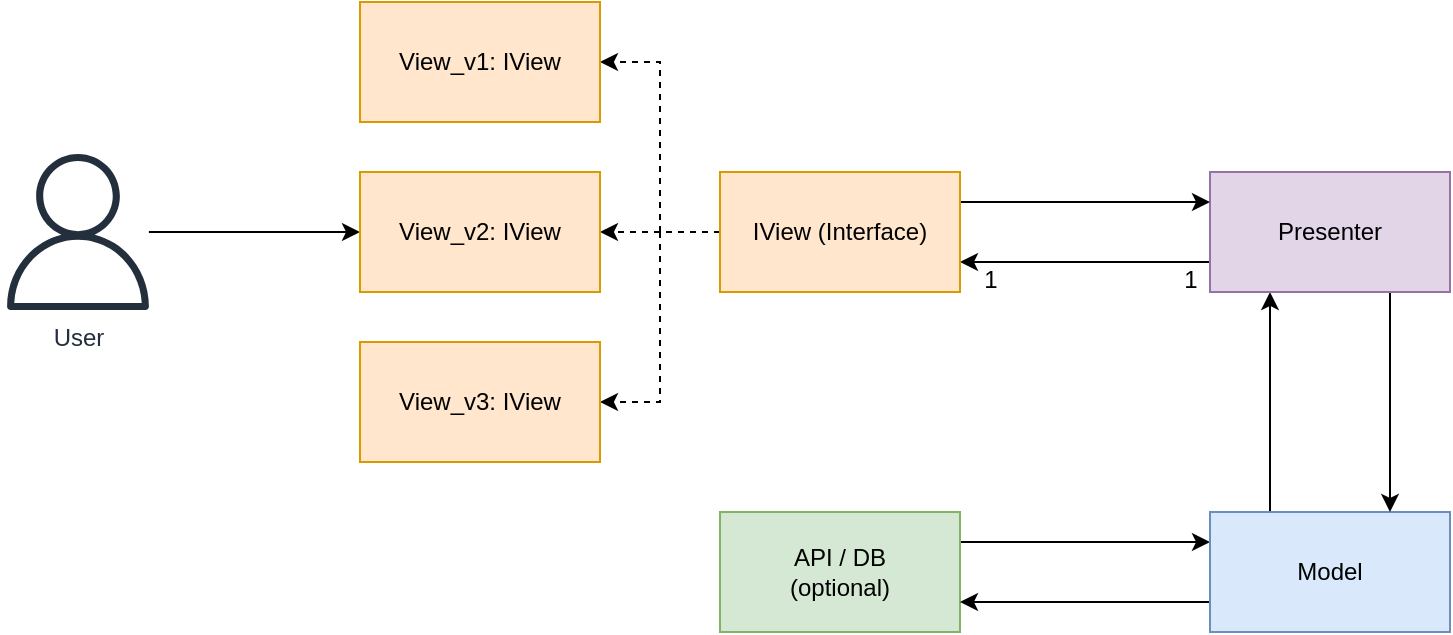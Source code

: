 <mxfile version="24.1.0" type="device">
  <diagram name="Page-1" id="M8GImtX7W732KPLTwruv">
    <mxGraphModel dx="2247" dy="1077" grid="1" gridSize="10" guides="1" tooltips="1" connect="1" arrows="1" fold="1" page="1" pageScale="1" pageWidth="850" pageHeight="1100" math="0" shadow="0">
      <root>
        <mxCell id="0" />
        <mxCell id="1" parent="0" />
        <mxCell id="VCWsMaXhS-fxeMUfbvEo-6" style="edgeStyle=orthogonalEdgeStyle;rounded=0;orthogonalLoop=1;jettySize=auto;html=1;entryX=0;entryY=0.25;entryDx=0;entryDy=0;" parent="1" source="VCWsMaXhS-fxeMUfbvEo-2" target="VCWsMaXhS-fxeMUfbvEo-3" edge="1">
          <mxGeometry relative="1" as="geometry">
            <Array as="points">
              <mxPoint x="260" y="415" />
              <mxPoint x="260" y="415" />
            </Array>
          </mxGeometry>
        </mxCell>
        <mxCell id="VCWsMaXhS-fxeMUfbvEo-2" value="API / DB&lt;div&gt;(optional)&lt;/div&gt;" style="rounded=0;whiteSpace=wrap;html=1;fillColor=#d5e8d4;strokeColor=#82b366;" parent="1" vertex="1">
          <mxGeometry x="120" y="400" width="120" height="60" as="geometry" />
        </mxCell>
        <mxCell id="VCWsMaXhS-fxeMUfbvEo-7" style="edgeStyle=orthogonalEdgeStyle;rounded=0;orthogonalLoop=1;jettySize=auto;html=1;exitX=0;exitY=0.75;exitDx=0;exitDy=0;entryX=1;entryY=0.75;entryDx=0;entryDy=0;" parent="1" source="VCWsMaXhS-fxeMUfbvEo-3" target="VCWsMaXhS-fxeMUfbvEo-2" edge="1">
          <mxGeometry relative="1" as="geometry" />
        </mxCell>
        <mxCell id="VCWsMaXhS-fxeMUfbvEo-8" style="edgeStyle=orthogonalEdgeStyle;rounded=0;orthogonalLoop=1;jettySize=auto;html=1;exitX=0.25;exitY=0;exitDx=0;exitDy=0;entryX=0.25;entryY=1;entryDx=0;entryDy=0;" parent="1" source="VCWsMaXhS-fxeMUfbvEo-3" target="VCWsMaXhS-fxeMUfbvEo-4" edge="1">
          <mxGeometry relative="1" as="geometry" />
        </mxCell>
        <mxCell id="VCWsMaXhS-fxeMUfbvEo-3" value="Model" style="rounded=0;whiteSpace=wrap;html=1;fillColor=#dae8fc;strokeColor=#6c8ebf;" parent="1" vertex="1">
          <mxGeometry x="365" y="400" width="120" height="60" as="geometry" />
        </mxCell>
        <mxCell id="VCWsMaXhS-fxeMUfbvEo-10" style="edgeStyle=orthogonalEdgeStyle;rounded=0;orthogonalLoop=1;jettySize=auto;html=1;exitX=0.75;exitY=1;exitDx=0;exitDy=0;entryX=0.75;entryY=0;entryDx=0;entryDy=0;" parent="1" source="VCWsMaXhS-fxeMUfbvEo-4" target="VCWsMaXhS-fxeMUfbvEo-3" edge="1">
          <mxGeometry relative="1" as="geometry" />
        </mxCell>
        <mxCell id="VCWsMaXhS-fxeMUfbvEo-12" style="edgeStyle=orthogonalEdgeStyle;rounded=0;orthogonalLoop=1;jettySize=auto;html=1;exitX=0;exitY=0.75;exitDx=0;exitDy=0;entryX=1;entryY=0.75;entryDx=0;entryDy=0;" parent="1" source="VCWsMaXhS-fxeMUfbvEo-4" target="VCWsMaXhS-fxeMUfbvEo-5" edge="1">
          <mxGeometry relative="1" as="geometry" />
        </mxCell>
        <mxCell id="VCWsMaXhS-fxeMUfbvEo-4" value="Presenter" style="rounded=0;whiteSpace=wrap;html=1;fillColor=#e1d5e7;strokeColor=#9673a6;" parent="1" vertex="1">
          <mxGeometry x="365" y="230" width="120" height="60" as="geometry" />
        </mxCell>
        <mxCell id="VCWsMaXhS-fxeMUfbvEo-11" style="edgeStyle=orthogonalEdgeStyle;rounded=0;orthogonalLoop=1;jettySize=auto;html=1;exitX=1;exitY=0.25;exitDx=0;exitDy=0;entryX=0;entryY=0.25;entryDx=0;entryDy=0;" parent="1" source="VCWsMaXhS-fxeMUfbvEo-5" target="VCWsMaXhS-fxeMUfbvEo-4" edge="1">
          <mxGeometry relative="1" as="geometry" />
        </mxCell>
        <mxCell id="VCWsMaXhS-fxeMUfbvEo-21" style="edgeStyle=orthogonalEdgeStyle;rounded=0;orthogonalLoop=1;jettySize=auto;html=1;entryX=1;entryY=0.5;entryDx=0;entryDy=0;dashed=1;" parent="1" source="VCWsMaXhS-fxeMUfbvEo-5" target="VCWsMaXhS-fxeMUfbvEo-20" edge="1">
          <mxGeometry relative="1" as="geometry" />
        </mxCell>
        <mxCell id="VCWsMaXhS-fxeMUfbvEo-22" style="edgeStyle=orthogonalEdgeStyle;rounded=0;orthogonalLoop=1;jettySize=auto;html=1;entryX=1;entryY=0.5;entryDx=0;entryDy=0;dashed=1;" parent="1" source="VCWsMaXhS-fxeMUfbvEo-5" target="VCWsMaXhS-fxeMUfbvEo-19" edge="1">
          <mxGeometry relative="1" as="geometry" />
        </mxCell>
        <mxCell id="VCWsMaXhS-fxeMUfbvEo-23" style="edgeStyle=orthogonalEdgeStyle;rounded=0;orthogonalLoop=1;jettySize=auto;html=1;entryX=1;entryY=0.5;entryDx=0;entryDy=0;dashed=1;" parent="1" source="VCWsMaXhS-fxeMUfbvEo-5" target="VCWsMaXhS-fxeMUfbvEo-18" edge="1">
          <mxGeometry relative="1" as="geometry" />
        </mxCell>
        <mxCell id="VCWsMaXhS-fxeMUfbvEo-5" value="IView (Interface)" style="rounded=0;whiteSpace=wrap;html=1;fillColor=#ffe6cc;strokeColor=#d79b00;" parent="1" vertex="1">
          <mxGeometry x="120" y="230" width="120" height="60" as="geometry" />
        </mxCell>
        <mxCell id="VCWsMaXhS-fxeMUfbvEo-24" style="edgeStyle=orthogonalEdgeStyle;rounded=0;orthogonalLoop=1;jettySize=auto;html=1;" parent="1" source="VCWsMaXhS-fxeMUfbvEo-15" target="VCWsMaXhS-fxeMUfbvEo-19" edge="1">
          <mxGeometry relative="1" as="geometry" />
        </mxCell>
        <mxCell id="VCWsMaXhS-fxeMUfbvEo-15" value="User" style="sketch=0;outlineConnect=0;fontColor=#232F3E;gradientColor=none;fillColor=#232F3D;strokeColor=none;dashed=0;verticalLabelPosition=bottom;verticalAlign=top;align=center;html=1;fontSize=12;fontStyle=0;aspect=fixed;pointerEvents=1;shape=mxgraph.aws4.user;" parent="1" vertex="1">
          <mxGeometry x="-240" y="221" width="78" height="78" as="geometry" />
        </mxCell>
        <mxCell id="VCWsMaXhS-fxeMUfbvEo-18" value="View_v1: IView" style="rounded=0;whiteSpace=wrap;html=1;fillColor=#ffe6cc;strokeColor=#d79b00;" parent="1" vertex="1">
          <mxGeometry x="-60" y="145" width="120" height="60" as="geometry" />
        </mxCell>
        <mxCell id="VCWsMaXhS-fxeMUfbvEo-19" value="View_v2: IView" style="rounded=0;whiteSpace=wrap;html=1;fillColor=#ffe6cc;strokeColor=#d79b00;" parent="1" vertex="1">
          <mxGeometry x="-60" y="230" width="120" height="60" as="geometry" />
        </mxCell>
        <mxCell id="VCWsMaXhS-fxeMUfbvEo-20" value="View_v3: IView" style="rounded=0;whiteSpace=wrap;html=1;fillColor=#ffe6cc;strokeColor=#d79b00;" parent="1" vertex="1">
          <mxGeometry x="-60" y="315" width="120" height="60" as="geometry" />
        </mxCell>
        <mxCell id="sqStdUnhcJUlkXTQpC6L-1" value="1" style="text;html=1;align=center;verticalAlign=middle;resizable=0;points=[];autosize=1;strokeColor=none;fillColor=none;" parent="1" vertex="1">
          <mxGeometry x="240" y="269" width="30" height="30" as="geometry" />
        </mxCell>
        <mxCell id="sqStdUnhcJUlkXTQpC6L-2" value="1" style="text;html=1;align=center;verticalAlign=middle;resizable=0;points=[];autosize=1;strokeColor=none;fillColor=none;" parent="1" vertex="1">
          <mxGeometry x="340" y="269" width="30" height="30" as="geometry" />
        </mxCell>
      </root>
    </mxGraphModel>
  </diagram>
</mxfile>
